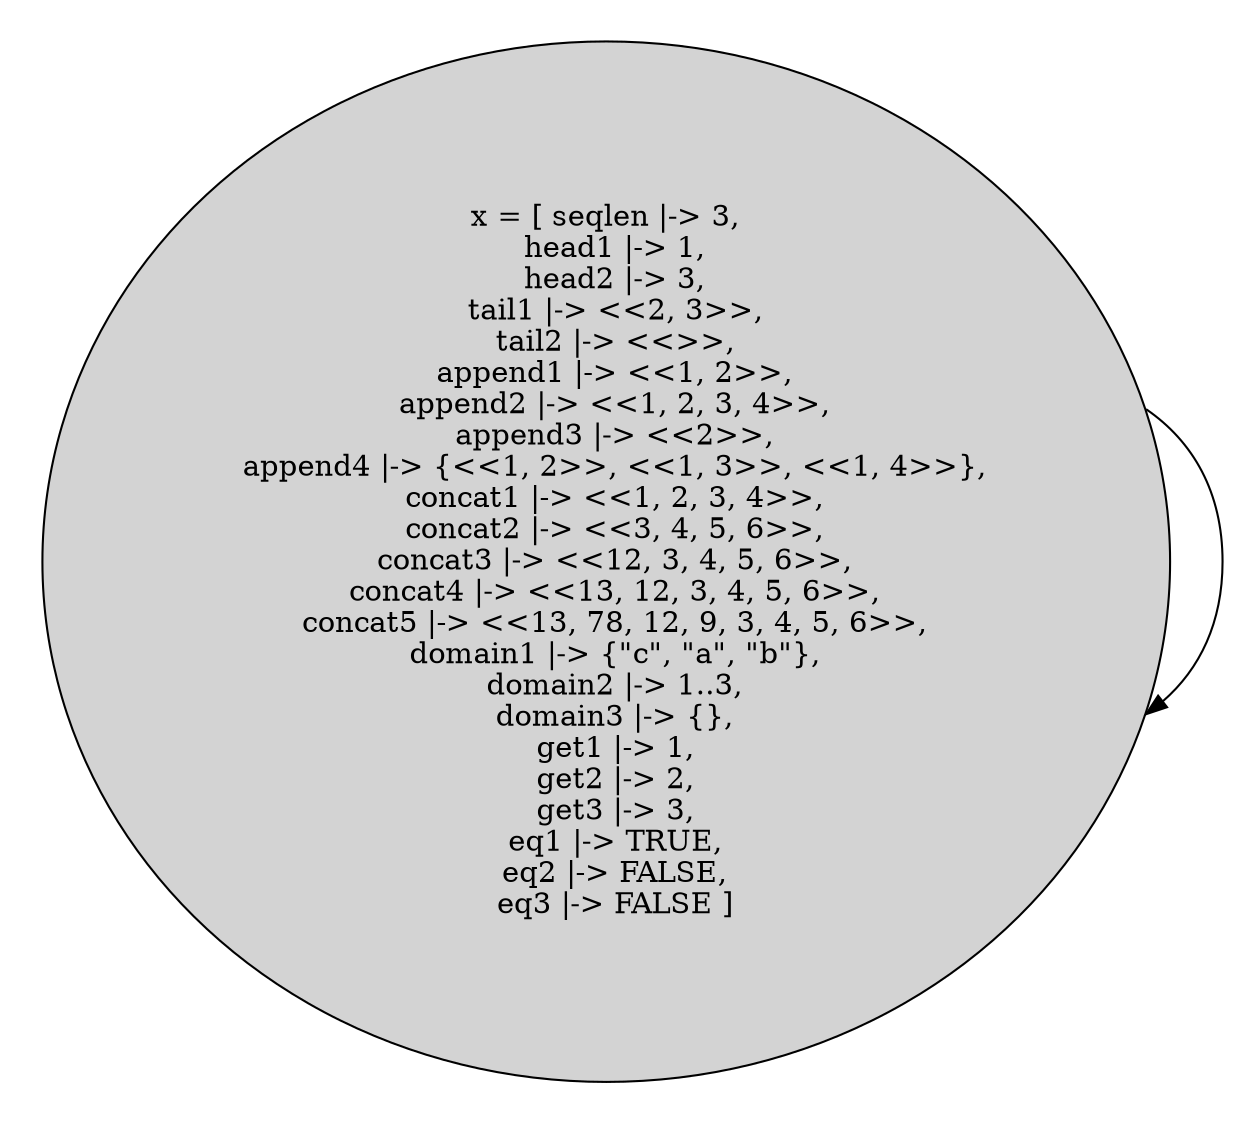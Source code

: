 strict digraph DiskGraph {
nodesep=0.35;
subgraph cluster_graph {
color="white";
-1699215315842779918 [label="x = [ seqlen |-> 3,\n  head1 |-> 1,\n  head2 |-> 3,\n  tail1 |-> <<2, 3>>,\n  tail2 |-> <<>>,\n  append1 |-> <<1, 2>>,\n  append2 |-> <<1, 2, 3, 4>>,\n  append3 |-> <<2>>,\n  append4 |-> {<<1, 2>>, <<1, 3>>, <<1, 4>>},\n  concat1 |-> <<1, 2, 3, 4>>,\n  concat2 |-> <<3, 4, 5, 6>>,\n  concat3 |-> <<12, 3, 4, 5, 6>>,\n  concat4 |-> <<13, 12, 3, 4, 5, 6>>,\n  concat5 |-> <<13, 78, 12, 9, 3, 4, 5, 6>>,\n  domain1 |-> {\"c\", \"a\", \"b\"},\n  domain2 |-> 1..3,\n  domain3 |-> {},\n  get1 |-> 1,\n  get2 |-> 2,\n  get3 |-> 3,\n  eq1 |-> TRUE,\n  eq2 |-> FALSE,\n  eq3 |-> FALSE ]",style = filled]
-1699215315842779918 -> -1699215315842779918 [label="",color="black",fontcolor="black"];
{rank = same; -1699215315842779918;}
}
}